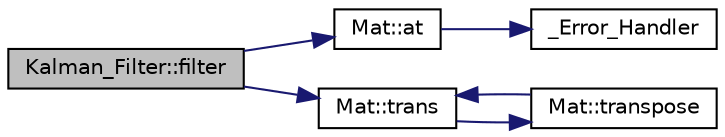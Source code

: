 digraph "Kalman_Filter::filter"
{
 // INTERACTIVE_SVG=YES
 // LATEX_PDF_SIZE
  edge [fontname="Helvetica",fontsize="10",labelfontname="Helvetica",labelfontsize="10"];
  node [fontname="Helvetica",fontsize="10",shape=record];
  rankdir="LR";
  Node10 [label="Kalman_Filter::filter",height=0.2,width=0.4,color="black", fillcolor="grey75", style="filled", fontcolor="black",tooltip=" "];
  Node10 -> Node11 [color="midnightblue",fontsize="10",style="solid",fontname="Helvetica"];
  Node11 [label="Mat::at",height=0.2,width=0.4,color="black", fillcolor="white", style="filled",URL="$class_mat.html#a5f4b8f7e3c55a1caf7161c11ec2a2465",tooltip=" "];
  Node11 -> Node12 [color="midnightblue",fontsize="10",style="solid",fontname="Helvetica"];
  Node12 [label="_Error_Handler",height=0.2,width=0.4,color="black", fillcolor="white", style="filled",URL="$main_8cpp.html#a425dc7e549f2b17a4f48496d9561d248",tooltip=" "];
  Node10 -> Node13 [color="midnightblue",fontsize="10",style="solid",fontname="Helvetica"];
  Node13 [label="Mat::trans",height=0.2,width=0.4,color="black", fillcolor="white", style="filled",URL="$class_mat.html#aa2864c30e68caf29f400bb98295aa6a3",tooltip=" "];
  Node13 -> Node14 [color="midnightblue",fontsize="10",style="solid",fontname="Helvetica"];
  Node14 [label="Mat::transpose",height=0.2,width=0.4,color="black", fillcolor="white", style="filled",URL="$class_mat.html#a55e6cc33fc65042a4cff351fe59ae476",tooltip=" "];
  Node14 -> Node13 [color="midnightblue",fontsize="10",style="solid",fontname="Helvetica"];
}
